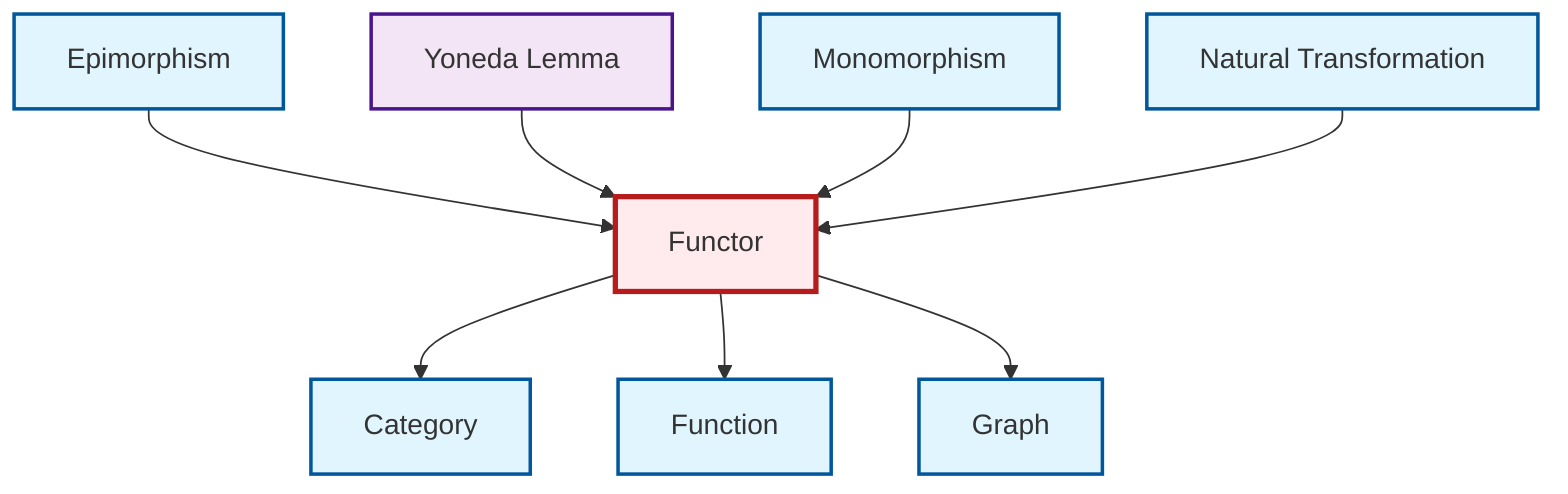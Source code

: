 graph TD
    classDef definition fill:#e1f5fe,stroke:#01579b,stroke-width:2px
    classDef theorem fill:#f3e5f5,stroke:#4a148c,stroke-width:2px
    classDef axiom fill:#fff3e0,stroke:#e65100,stroke-width:2px
    classDef example fill:#e8f5e9,stroke:#1b5e20,stroke-width:2px
    classDef current fill:#ffebee,stroke:#b71c1c,stroke-width:3px
    thm-yoneda["Yoneda Lemma"]:::theorem
    def-functor["Functor"]:::definition
    def-monomorphism["Monomorphism"]:::definition
    def-function["Function"]:::definition
    def-category["Category"]:::definition
    def-natural-transformation["Natural Transformation"]:::definition
    def-epimorphism["Epimorphism"]:::definition
    def-graph["Graph"]:::definition
    def-epimorphism --> def-functor
    def-functor --> def-category
    def-functor --> def-function
    def-functor --> def-graph
    thm-yoneda --> def-functor
    def-monomorphism --> def-functor
    def-natural-transformation --> def-functor
    class def-functor current